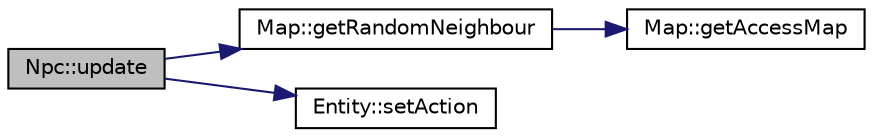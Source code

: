 digraph "Npc::update"
{
 // LATEX_PDF_SIZE
  edge [fontname="Helvetica",fontsize="10",labelfontname="Helvetica",labelfontsize="10"];
  node [fontname="Helvetica",fontsize="10",shape=record];
  rankdir="LR";
  Node1 [label="Npc::update",height=0.2,width=0.4,color="black", fillcolor="grey75", style="filled", fontcolor="black",tooltip="Updates the NPC."];
  Node1 -> Node2 [color="midnightblue",fontsize="10",style="solid",fontname="Helvetica"];
  Node2 [label="Map::getRandomNeighbour",height=0.2,width=0.4,color="black", fillcolor="white", style="filled",URL="$classMap.html#ab3d2578b4434138501e0b40a73fd4c3f",tooltip="Gets a random neighbour of the given coordinates."];
  Node2 -> Node3 [color="midnightblue",fontsize="10",style="solid",fontname="Helvetica"];
  Node3 [label="Map::getAccessMap",height=0.2,width=0.4,color="black", fillcolor="white", style="filled",URL="$classMap.html#a3a7c641cd6c7281013272940d0613d90",tooltip="Get the access map."];
  Node1 -> Node4 [color="midnightblue",fontsize="10",style="solid",fontname="Helvetica"];
  Node4 [label="Entity::setAction",height=0.2,width=0.4,color="black", fillcolor="white", style="filled",URL="$classEntity.html#ae00ca26a951f822510d3d93e4c42dce3",tooltip="Set the current action to parameter action."];
}
